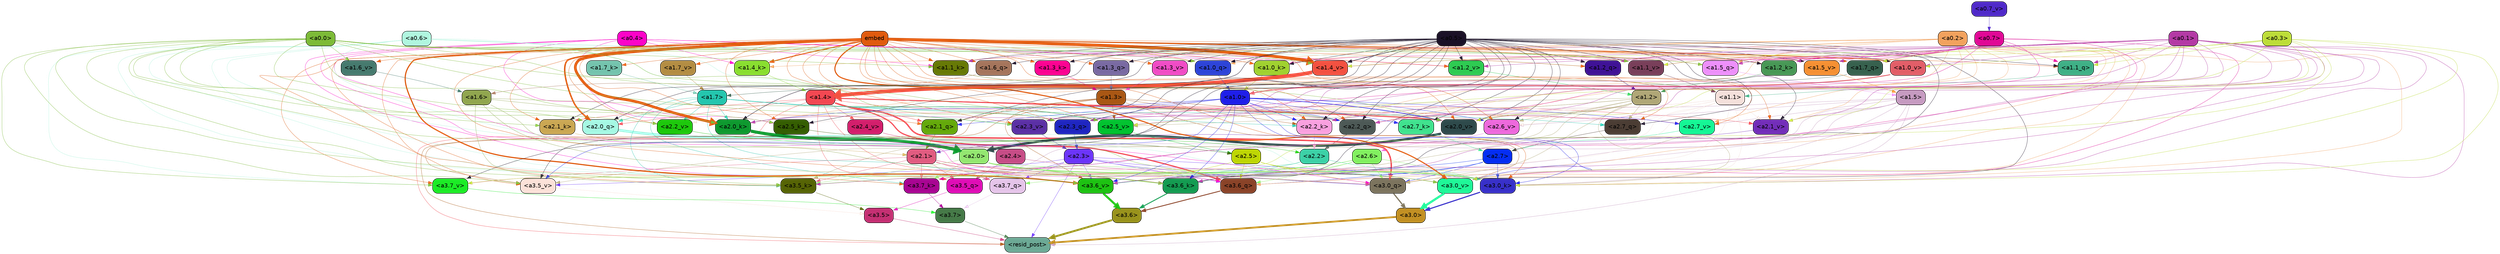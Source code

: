 strict digraph "" {
	graph [bgcolor=transparent,
		layout=dot,
		overlap=false,
		splines=true
	];
	"<a3.7>"	[color=black,
		fillcolor="#467a48",
		fontname=Helvetica,
		shape=box,
		style="filled, rounded"];
	"<resid_post>"	[color=black,
		fillcolor="#6ca995",
		fontname=Helvetica,
		shape=box,
		style="filled, rounded"];
	"<a3.7>" -> "<resid_post>"	[color="#467a48",
		penwidth=0.6239100098609924];
	"<a3.6>"	[color=black,
		fillcolor="#99931c",
		fontname=Helvetica,
		shape=box,
		style="filled, rounded"];
	"<a3.6>" -> "<resid_post>"	[color="#99931c",
		penwidth=4.569062113761902];
	"<a3.5>"	[color=black,
		fillcolor="#c53073",
		fontname=Helvetica,
		shape=box,
		style="filled, rounded"];
	"<a3.5>" -> "<resid_post>"	[color="#c53073",
		penwidth=0.6];
	"<a3.0>"	[color=black,
		fillcolor="#c29023",
		fontname=Helvetica,
		shape=box,
		style="filled, rounded"];
	"<a3.0>" -> "<resid_post>"	[color="#c29023",
		penwidth=4.283544182777405];
	"<a2.3>"	[color=black,
		fillcolor="#6c35fb",
		fontname=Helvetica,
		shape=box,
		style="filled, rounded"];
	"<a2.3>" -> "<resid_post>"	[color="#6c35fb",
		penwidth=0.6];
	"<a3.7_q>"	[color=black,
		fillcolor="#e5c4e9",
		fontname=Helvetica,
		shape=box,
		style="filled, rounded"];
	"<a2.3>" -> "<a3.7_q>"	[color="#6c35fb",
		penwidth=0.6];
	"<a3.6_q>"	[color=black,
		fillcolor="#8a4328",
		fontname=Helvetica,
		shape=box,
		style="filled, rounded"];
	"<a2.3>" -> "<a3.6_q>"	[color="#6c35fb",
		penwidth=0.6];
	"<a3.5_q>"	[color=black,
		fillcolor="#df0db6",
		fontname=Helvetica,
		shape=box,
		style="filled, rounded"];
	"<a2.3>" -> "<a3.5_q>"	[color="#6c35fb",
		penwidth=0.6];
	"<a3.0_q>"	[color=black,
		fillcolor="#7c745e",
		fontname=Helvetica,
		shape=box,
		style="filled, rounded"];
	"<a2.3>" -> "<a3.0_q>"	[color="#6c35fb",
		penwidth=0.6];
	"<a3.0_k>"	[color=black,
		fillcolor="#3830c9",
		fontname=Helvetica,
		shape=box,
		style="filled, rounded"];
	"<a2.3>" -> "<a3.0_k>"	[color="#6c35fb",
		penwidth=0.6];
	"<a3.6_v>"	[color=black,
		fillcolor="#1dc212",
		fontname=Helvetica,
		shape=box,
		style="filled, rounded"];
	"<a2.3>" -> "<a3.6_v>"	[color="#6c35fb",
		penwidth=0.6];
	"<a3.5_v>"	[color=black,
		fillcolor="#fbe1d8",
		fontname=Helvetica,
		shape=box,
		style="filled, rounded"];
	"<a2.3>" -> "<a3.5_v>"	[color="#6c35fb",
		penwidth=0.6];
	"<a3.0_v>"	[color=black,
		fillcolor="#1ff798",
		fontname=Helvetica,
		shape=box,
		style="filled, rounded"];
	"<a2.3>" -> "<a3.0_v>"	[color="#6c35fb",
		penwidth=0.6];
	"<a1.5>"	[color=black,
		fillcolor="#c69bc1",
		fontname=Helvetica,
		shape=box,
		style="filled, rounded"];
	"<a1.5>" -> "<resid_post>"	[color="#c69bc1",
		penwidth=0.6];
	"<a1.5>" -> "<a3.6_q>"	[color="#c69bc1",
		penwidth=0.6];
	"<a1.5>" -> "<a3.5_q>"	[color="#c69bc1",
		penwidth=0.6];
	"<a1.5>" -> "<a3.0_q>"	[color="#c69bc1",
		penwidth=0.6];
	"<a3.6_k>"	[color=black,
		fillcolor="#149b51",
		fontname=Helvetica,
		shape=box,
		style="filled, rounded"];
	"<a1.5>" -> "<a3.6_k>"	[color="#c69bc1",
		penwidth=0.6];
	"<a1.5>" -> "<a3.0_k>"	[color="#c69bc1",
		penwidth=0.6];
	"<a2.2_q>"	[color=black,
		fillcolor="#4d5956",
		fontname=Helvetica,
		shape=box,
		style="filled, rounded"];
	"<a1.5>" -> "<a2.2_q>"	[color="#c69bc1",
		penwidth=0.6];
	"<a2.7_v>"	[color=black,
		fillcolor="#15f695",
		fontname=Helvetica,
		shape=box,
		style="filled, rounded"];
	"<a1.5>" -> "<a2.7_v>"	[color="#c69bc1",
		penwidth=0.6];
	"<a2.6_v>"	[color=black,
		fillcolor="#ed69dc",
		fontname=Helvetica,
		shape=box,
		style="filled, rounded"];
	"<a1.5>" -> "<a2.6_v>"	[color="#c69bc1",
		penwidth=0.6];
	"<a2.1_v>"	[color=black,
		fillcolor="#732eb9",
		fontname=Helvetica,
		shape=box,
		style="filled, rounded"];
	"<a1.5>" -> "<a2.1_v>"	[color="#c69bc1",
		penwidth=0.6];
	"<a1.4>"	[color=black,
		fillcolor="#f34852",
		fontname=Helvetica,
		shape=box,
		style="filled, rounded"];
	"<a1.4>" -> "<resid_post>"	[color="#f34852",
		penwidth=0.6];
	"<a1.4>" -> "<a3.7_q>"	[color="#f34852",
		penwidth=0.6];
	"<a1.4>" -> "<a3.6_q>"	[color="#f34852",
		penwidth=2.7536282539367676];
	"<a1.4>" -> "<a3.5_q>"	[color="#f34852",
		penwidth=0.6];
	"<a1.4>" -> "<a3.0_q>"	[color="#f34852",
		penwidth=3.3369133472442627];
	"<a2.3_q>"	[color=black,
		fillcolor="#1f26c1",
		fontname=Helvetica,
		shape=box,
		style="filled, rounded"];
	"<a1.4>" -> "<a2.3_q>"	[color="#f34852",
		penwidth=0.6];
	"<a1.4>" -> "<a2.2_q>"	[color="#f34852",
		penwidth=0.6];
	"<a2.1_q>"	[color=black,
		fillcolor="#64a90b",
		fontname=Helvetica,
		shape=box,
		style="filled, rounded"];
	"<a1.4>" -> "<a2.1_q>"	[color="#f34852",
		penwidth=0.6];
	"<a2.0_q>"	[color=black,
		fillcolor="#a5f8e3",
		fontname=Helvetica,
		shape=box,
		style="filled, rounded"];
	"<a1.4>" -> "<a2.0_q>"	[color="#f34852",
		penwidth=0.6];
	"<a2.1_k>"	[color=black,
		fillcolor="#caa753",
		fontname=Helvetica,
		shape=box,
		style="filled, rounded"];
	"<a1.4>" -> "<a2.1_k>"	[color="#f34852",
		penwidth=0.6];
	"<a1.4>" -> "<a2.7_v>"	[color="#f34852",
		penwidth=0.6];
	"<a1.4>" -> "<a2.6_v>"	[color="#f34852",
		penwidth=0.6];
	"<a2.5_v>"	[color=black,
		fillcolor="#02c330",
		fontname=Helvetica,
		shape=box,
		style="filled, rounded"];
	"<a1.4>" -> "<a2.5_v>"	[color="#f34852",
		penwidth=0.6];
	"<a2.4_v>"	[color=black,
		fillcolor="#d31f6c",
		fontname=Helvetica,
		shape=box,
		style="filled, rounded"];
	"<a1.4>" -> "<a2.4_v>"	[color="#f34852",
		penwidth=0.6];
	"<a1.4>" -> "<a2.1_v>"	[color="#f34852",
		penwidth=0.6];
	"<a2.0_v>"	[color=black,
		fillcolor="#2e4a4b",
		fontname=Helvetica,
		shape=box,
		style="filled, rounded"];
	"<a1.4>" -> "<a2.0_v>"	[color="#f34852",
		penwidth=2.2818827629089355];
	"<a1.3>"	[color=black,
		fillcolor="#a95714",
		fontname=Helvetica,
		shape=box,
		style="filled, rounded"];
	"<a1.3>" -> "<resid_post>"	[color="#a95714",
		penwidth=0.6];
	"<a1.3>" -> "<a3.6_v>"	[color="#a95714",
		penwidth=0.6];
	"<a1.3>" -> "<a3.5_v>"	[color="#a95714",
		penwidth=0.6];
	"<a1.3>" -> "<a3.0_v>"	[color="#a95714",
		penwidth=0.6];
	"<a1.3>" -> "<a2.2_q>"	[color="#a95714",
		penwidth=0.6];
	"<a1.3>" -> "<a2.1_q>"	[color="#a95714",
		penwidth=0.6];
	"<a2.2_k>"	[color=black,
		fillcolor="#f9a0df",
		fontname=Helvetica,
		shape=box,
		style="filled, rounded"];
	"<a1.3>" -> "<a2.2_k>"	[color="#a95714",
		penwidth=0.6];
	"<a1.3>" -> "<a2.5_v>"	[color="#a95714",
		penwidth=0.6];
	"<a3.7_q>" -> "<a3.7>"	[color="#e5c4e9",
		penwidth=0.6];
	"<a3.6_q>" -> "<a3.6>"	[color="#8a4328",
		penwidth=2.0344843566417694];
	"<a3.5_q>" -> "<a3.5>"	[color="#df0db6",
		penwidth=0.6];
	"<a3.0_q>" -> "<a3.0>"	[color="#7c745e",
		penwidth=2.863015294075012];
	"<a3.7_k>"	[color=black,
		fillcolor="#a80592",
		fontname=Helvetica,
		shape=box,
		style="filled, rounded"];
	"<a3.7_k>" -> "<a3.7>"	[color="#a80592",
		penwidth=0.6];
	"<a3.6_k>" -> "<a3.6>"	[color="#149b51",
		penwidth=2.1770318150520325];
	"<a3.5_k>"	[color=black,
		fillcolor="#566405",
		fontname=Helvetica,
		shape=box,
		style="filled, rounded"];
	"<a3.5_k>" -> "<a3.5>"	[color="#566405",
		penwidth=0.6];
	"<a3.0_k>" -> "<a3.0>"	[color="#3830c9",
		penwidth=2.6323853135108948];
	"<a3.7_v>"	[color=black,
		fillcolor="#1ceb26",
		fontname=Helvetica,
		shape=box,
		style="filled, rounded"];
	"<a3.7_v>" -> "<a3.7>"	[color="#1ceb26",
		penwidth=0.6];
	"<a3.6_v>" -> "<a3.6>"	[color="#1dc212",
		penwidth=4.972373723983765];
	"<a3.5_v>" -> "<a3.5>"	[color="#fbe1d8",
		penwidth=0.6];
	"<a3.0_v>" -> "<a3.0>"	[color="#1ff798",
		penwidth=5.1638524532318115];
	"<a2.6>"	[color=black,
		fillcolor="#82f060",
		fontname=Helvetica,
		shape=box,
		style="filled, rounded"];
	"<a2.6>" -> "<a3.7_q>"	[color="#82f060",
		penwidth=0.6];
	"<a2.6>" -> "<a3.6_q>"	[color="#82f060",
		penwidth=0.6];
	"<a2.6>" -> "<a3.0_q>"	[color="#82f060",
		penwidth=0.6];
	"<a2.6>" -> "<a3.7_k>"	[color="#82f060",
		penwidth=0.6];
	"<a2.6>" -> "<a3.6_k>"	[color="#82f060",
		penwidth=0.6];
	"<a2.6>" -> "<a3.5_k>"	[color="#82f060",
		penwidth=0.6];
	"<a2.6>" -> "<a3.0_k>"	[color="#82f060",
		penwidth=0.6];
	"<a2.1>"	[color=black,
		fillcolor="#e15c81",
		fontname=Helvetica,
		shape=box,
		style="filled, rounded"];
	"<a2.1>" -> "<a3.7_q>"	[color="#e15c81",
		penwidth=0.6];
	"<a2.1>" -> "<a3.6_q>"	[color="#e15c81",
		penwidth=0.6];
	"<a2.1>" -> "<a3.5_q>"	[color="#e15c81",
		penwidth=0.6];
	"<a2.1>" -> "<a3.0_q>"	[color="#e15c81",
		penwidth=0.6];
	"<a2.1>" -> "<a3.7_k>"	[color="#e15c81",
		penwidth=0.6];
	"<a2.1>" -> "<a3.6_k>"	[color="#e15c81",
		penwidth=0.6];
	"<a2.1>" -> "<a3.5_k>"	[color="#e15c81",
		penwidth=0.6];
	"<a2.1>" -> "<a3.0_k>"	[color="#e15c81",
		penwidth=0.6];
	"<a2.1>" -> "<a3.7_v>"	[color="#e15c81",
		penwidth=0.6];
	"<a2.1>" -> "<a3.6_v>"	[color="#e15c81",
		penwidth=0.6];
	"<a2.1>" -> "<a3.0_v>"	[color="#e15c81",
		penwidth=0.6];
	"<a2.7>"	[color=black,
		fillcolor="#052ef3",
		fontname=Helvetica,
		shape=box,
		style="filled, rounded"];
	"<a2.7>" -> "<a3.6_q>"	[color="#052ef3",
		penwidth=0.6];
	"<a2.7>" -> "<a3.0_q>"	[color="#052ef3",
		penwidth=0.6];
	"<a2.7>" -> "<a3.6_k>"	[color="#052ef3",
		penwidth=0.6];
	"<a2.7>" -> "<a3.0_k>"	[color="#052ef3",
		penwidth=0.6];
	"<a2.7>" -> "<a3.6_v>"	[color="#052ef3",
		penwidth=0.6];
	"<a2.5>"	[color=black,
		fillcolor="#bed605",
		fontname=Helvetica,
		shape=box,
		style="filled, rounded"];
	"<a2.5>" -> "<a3.6_q>"	[color="#bed605",
		penwidth=0.6];
	"<a2.5>" -> "<a3.0_q>"	[color="#bed605",
		penwidth=0.6];
	"<a2.5>" -> "<a3.0_k>"	[color="#bed605",
		penwidth=0.6];
	"<a2.5>" -> "<a3.6_v>"	[color="#bed605",
		penwidth=0.6];
	"<a2.5>" -> "<a3.0_v>"	[color="#bed605",
		penwidth=0.6];
	"<a2.0>"	[color=black,
		fillcolor="#94e771",
		fontname=Helvetica,
		shape=box,
		style="filled, rounded"];
	"<a2.0>" -> "<a3.6_q>"	[color="#94e771",
		penwidth=0.6];
	"<a2.0>" -> "<a3.0_q>"	[color="#94e771",
		penwidth=0.6];
	"<a2.0>" -> "<a3.7_k>"	[color="#94e771",
		penwidth=0.6];
	"<a2.0>" -> "<a3.6_k>"	[color="#94e771",
		penwidth=1.7047871947288513];
	"<a2.0>" -> "<a3.5_k>"	[color="#94e771",
		penwidth=0.6];
	"<a2.0>" -> "<a3.0_k>"	[color="#94e771",
		penwidth=2.239806979894638];
	"<a1.1>"	[color=black,
		fillcolor="#f4e0db",
		fontname=Helvetica,
		shape=box,
		style="filled, rounded"];
	"<a1.1>" -> "<a3.6_q>"	[color="#f4e0db",
		penwidth=0.6];
	"<a1.1>" -> "<a3.0_q>"	[color="#f4e0db",
		penwidth=0.6];
	"<a1.1>" -> "<a3.0_k>"	[color="#f4e0db",
		penwidth=0.6];
	"<a1.1>" -> "<a3.6_v>"	[color="#f4e0db",
		penwidth=0.6];
	"<a2.7_q>"	[color=black,
		fillcolor="#4b3d34",
		fontname=Helvetica,
		shape=box,
		style="filled, rounded"];
	"<a1.1>" -> "<a2.7_q>"	[color="#f4e0db",
		penwidth=0.6];
	"<a2.5_k>"	[color=black,
		fillcolor="#355e02",
		fontname=Helvetica,
		shape=box,
		style="filled, rounded"];
	"<a1.1>" -> "<a2.5_k>"	[color="#f4e0db",
		penwidth=0.6];
	"<a2.0_k>"	[color=black,
		fillcolor="#0e992f",
		fontname=Helvetica,
		shape=box,
		style="filled, rounded"];
	"<a1.1>" -> "<a2.0_k>"	[color="#f4e0db",
		penwidth=0.6];
	"<a1.1>" -> "<a2.6_v>"	[color="#f4e0db",
		penwidth=0.6];
	"<a2.2_v>"	[color=black,
		fillcolor="#1dc80c",
		fontname=Helvetica,
		shape=box,
		style="filled, rounded"];
	"<a1.1>" -> "<a2.2_v>"	[color="#f4e0db",
		penwidth=0.6];
	"<a1.1>" -> "<a2.1_v>"	[color="#f4e0db",
		penwidth=0.6];
	"<a1.1>" -> "<a2.0_v>"	[color="#f4e0db",
		penwidth=0.6];
	"<a0.4>"	[color=black,
		fillcolor="#fc03c8",
		fontname=Helvetica,
		shape=box,
		style="filled, rounded"];
	"<a0.4>" -> "<a3.6_q>"	[color="#fc03c8",
		penwidth=0.6];
	"<a0.4>" -> "<a3.0_q>"	[color="#fc03c8",
		penwidth=0.6];
	"<a0.4>" -> "<a3.6_k>"	[color="#fc03c8",
		penwidth=0.6];
	"<a0.4>" -> "<a2.5_k>"	[color="#fc03c8",
		penwidth=0.6];
	"<a0.4>" -> "<a2.0_k>"	[color="#fc03c8",
		penwidth=0.6];
	"<a1.4_k>"	[color=black,
		fillcolor="#89de30",
		fontname=Helvetica,
		shape=box,
		style="filled, rounded"];
	"<a0.4>" -> "<a1.4_k>"	[color="#fc03c8",
		penwidth=0.6];
	"<a1.1_k>"	[color=black,
		fillcolor="#677906",
		fontname=Helvetica,
		shape=box,
		style="filled, rounded"];
	"<a0.4>" -> "<a1.1_k>"	[color="#fc03c8",
		penwidth=0.6];
	"<a1.0_k>"	[color=black,
		fillcolor="#a0d130",
		fontname=Helvetica,
		shape=box,
		style="filled, rounded"];
	"<a0.4>" -> "<a1.0_k>"	[color="#fc03c8",
		penwidth=0.6];
	"<a1.4_v>"	[color=black,
		fillcolor="#f35141",
		fontname=Helvetica,
		shape=box,
		style="filled, rounded"];
	"<a0.4>" -> "<a1.4_v>"	[color="#fc03c8",
		penwidth=0.6];
	"<a1.2_v>"	[color=black,
		fillcolor="#2ecb52",
		fontname=Helvetica,
		shape=box,
		style="filled, rounded"];
	"<a0.4>" -> "<a1.2_v>"	[color="#fc03c8",
		penwidth=0.6];
	"<a0.2>"	[color=black,
		fillcolor="#f2a25e",
		fontname=Helvetica,
		shape=box,
		style="filled, rounded"];
	"<a0.2>" -> "<a3.6_q>"	[color="#f2a25e",
		penwidth=0.6];
	"<a0.2>" -> "<a3.0_q>"	[color="#f2a25e",
		penwidth=0.6];
	"<a0.2>" -> "<a3.6_k>"	[color="#f2a25e",
		penwidth=0.6];
	"<a0.2>" -> "<a3.0_k>"	[color="#f2a25e",
		penwidth=0.6];
	"<a0.2>" -> "<a2.2_q>"	[color="#f2a25e",
		penwidth=0.6];
	"<a0.2>" -> "<a2.2_k>"	[color="#f2a25e",
		penwidth=0.6];
	"<a0.2>" -> "<a2.0_k>"	[color="#f2a25e",
		penwidth=0.6];
	"<a0.2>" -> "<a2.7_v>"	[color="#f2a25e",
		penwidth=0.6];
	"<a0.2>" -> "<a2.1_v>"	[color="#f2a25e",
		penwidth=0.6];
	"<a0.2>" -> "<a2.0_v>"	[color="#f2a25e",
		penwidth=0.6];
	"<a1.5_q>"	[color=black,
		fillcolor="#ed8ffa",
		fontname=Helvetica,
		shape=box,
		style="filled, rounded"];
	"<a0.2>" -> "<a1.5_q>"	[color="#f2a25e",
		penwidth=0.6];
	"<a1.2_q>"	[color=black,
		fillcolor="#3f1296",
		fontname=Helvetica,
		shape=box,
		style="filled, rounded"];
	"<a0.2>" -> "<a1.2_q>"	[color="#f2a25e",
		penwidth=0.6];
	"<a1.0_q>"	[color=black,
		fillcolor="#2d44d8",
		fontname=Helvetica,
		shape=box,
		style="filled, rounded"];
	"<a0.2>" -> "<a1.0_q>"	[color="#f2a25e",
		penwidth=0.6];
	"<a0.2>" -> "<a1.4_k>"	[color="#f2a25e",
		penwidth=0.6];
	"<a0.2>" -> "<a1.0_k>"	[color="#f2a25e",
		penwidth=0.6];
	"<a0.2>" -> "<a1.4_v>"	[color="#f2a25e",
		penwidth=0.6];
	"<a2.4>"	[color=black,
		fillcolor="#c74d87",
		fontname=Helvetica,
		shape=box,
		style="filled, rounded"];
	"<a2.4>" -> "<a3.5_q>"	[color="#c74d87",
		penwidth=0.6];
	"<a2.4>" -> "<a3.0_q>"	[color="#c74d87",
		penwidth=0.6];
	"<a1.2>"	[color=black,
		fillcolor="#b0a777",
		fontname=Helvetica,
		shape=box,
		style="filled, rounded"];
	"<a1.2>" -> "<a3.0_q>"	[color="#b0a777",
		penwidth=0.6];
	"<a1.2>" -> "<a3.6_k>"	[color="#b0a777",
		penwidth=0.6];
	"<a1.2>" -> "<a3.5_k>"	[color="#b0a777",
		penwidth=0.6];
	"<a1.2>" -> "<a3.0_k>"	[color="#b0a777",
		penwidth=0.6];
	"<a1.2>" -> "<a3.5_v>"	[color="#b0a777",
		penwidth=0.6];
	"<a1.2>" -> "<a2.7_q>"	[color="#b0a777",
		penwidth=0.6];
	"<a1.2>" -> "<a2.2_q>"	[color="#b0a777",
		penwidth=0.6];
	"<a1.2>" -> "<a2.2_k>"	[color="#b0a777",
		penwidth=0.6];
	"<a1.2>" -> "<a2.6_v>"	[color="#b0a777",
		penwidth=0.6];
	"<a1.2>" -> "<a2.5_v>"	[color="#b0a777",
		penwidth=0.6];
	"<a2.3_v>"	[color=black,
		fillcolor="#5b30a5",
		fontname=Helvetica,
		shape=box,
		style="filled, rounded"];
	"<a1.2>" -> "<a2.3_v>"	[color="#b0a777",
		penwidth=0.6];
	"<a1.2>" -> "<a2.0_v>"	[color="#b0a777",
		penwidth=0.6];
	"<a1.7>"	[color=black,
		fillcolor="#24c6ae",
		fontname=Helvetica,
		shape=box,
		style="filled, rounded"];
	"<a1.7>" -> "<a3.7_k>"	[color="#24c6ae",
		penwidth=0.6];
	"<a1.7>" -> "<a3.5_k>"	[color="#24c6ae",
		penwidth=0.6];
	"<a1.7>" -> "<a3.6_v>"	[color="#24c6ae",
		penwidth=0.6];
	"<a1.7>" -> "<a2.7_q>"	[color="#24c6ae",
		penwidth=0.6];
	"<a1.7>" -> "<a2.2_q>"	[color="#24c6ae",
		penwidth=0.6];
	"<a1.7>" -> "<a2.0_q>"	[color="#24c6ae",
		penwidth=0.6];
	"<a1.7>" -> "<a2.2_k>"	[color="#24c6ae",
		penwidth=0.6];
	"<a1.7>" -> "<a2.0_k>"	[color="#24c6ae",
		penwidth=0.6];
	"<a1.7>" -> "<a2.5_v>"	[color="#24c6ae",
		penwidth=0.6];
	"<a1.7>" -> "<a2.3_v>"	[color="#24c6ae",
		penwidth=0.6];
	"<a1.7>" -> "<a2.2_v>"	[color="#24c6ae",
		penwidth=0.6];
	"<a0.7>"	[color=black,
		fillcolor="#e10996",
		fontname=Helvetica,
		shape=box,
		style="filled, rounded"];
	"<a0.7>" -> "<a3.7_k>"	[color="#e10996",
		penwidth=0.6];
	"<a0.7>" -> "<a3.0_v>"	[color="#e10996",
		penwidth=0.6];
	"<a0.7>" -> "<a2.3_q>"	[color="#e10996",
		penwidth=0.6];
	"<a0.7>" -> "<a2.2_q>"	[color="#e10996",
		penwidth=0.6];
	"<a1.7_q>"	[color=black,
		fillcolor="#37614e",
		fontname=Helvetica,
		shape=box,
		style="filled, rounded"];
	"<a0.7>" -> "<a1.7_q>"	[color="#e10996",
		penwidth=0.6];
	"<a0.7>" -> "<a1.5_q>"	[color="#e10996",
		penwidth=0.6];
	"<a1.1_q>"	[color=black,
		fillcolor="#3fb086",
		fontname=Helvetica,
		shape=box,
		style="filled, rounded"];
	"<a0.7>" -> "<a1.1_q>"	[color="#e10996",
		penwidth=0.6];
	"<a1.2_k>"	[color=black,
		fillcolor="#489856",
		fontname=Helvetica,
		shape=box,
		style="filled, rounded"];
	"<a0.7>" -> "<a1.2_k>"	[color="#e10996",
		penwidth=0.6];
	"<a0.7>" -> "<a1.0_k>"	[color="#e10996",
		penwidth=0.6];
	"<a0.7>" -> "<a1.4_v>"	[color="#e10996",
		penwidth=0.6];
	"<a1.1_v>"	[color=black,
		fillcolor="#793f5a",
		fontname=Helvetica,
		shape=box,
		style="filled, rounded"];
	"<a0.7>" -> "<a1.1_v>"	[color="#e10996",
		penwidth=0.6];
	"<a0.6>"	[color=black,
		fillcolor="#b0f6df",
		fontname=Helvetica,
		shape=box,
		style="filled, rounded"];
	"<a0.6>" -> "<a3.7_k>"	[color="#b0f6df",
		penwidth=0.6];
	"<a0.6>" -> "<a3.6_k>"	[color="#b0f6df",
		penwidth=0.6];
	"<a0.6>" -> "<a3.0_k>"	[color="#b0f6df",
		penwidth=0.6];
	"<a0.6>" -> "<a3.7_v>"	[color="#b0f6df",
		penwidth=0.6];
	"<a0.6>" -> "<a3.6_v>"	[color="#b0f6df",
		penwidth=0.6];
	"<a0.6>" -> "<a3.0_v>"	[color="#b0f6df",
		penwidth=0.6];
	"<a0.6>" -> "<a2.3_q>"	[color="#b0f6df",
		penwidth=0.6];
	"<a0.6>" -> "<a2.2_q>"	[color="#b0f6df",
		penwidth=0.6];
	"<a0.6>" -> "<a1.5_q>"	[color="#b0f6df",
		penwidth=0.6];
	"<a0.6>" -> "<a1.2_q>"	[color="#b0f6df",
		penwidth=0.6];
	"<a0.6>" -> "<a1.0_k>"	[color="#b0f6df",
		penwidth=0.6];
	"<a0.6>" -> "<a1.4_v>"	[color="#b0f6df",
		penwidth=0.6];
	embed	[color=black,
		fillcolor="#e05b0f",
		fontname=Helvetica,
		shape=box,
		style="filled, rounded"];
	embed -> "<a3.7_k>"	[color="#e05b0f",
		penwidth=0.6];
	embed -> "<a3.6_k>"	[color="#e05b0f",
		penwidth=0.6];
	embed -> "<a3.5_k>"	[color="#e05b0f",
		penwidth=0.6];
	embed -> "<a3.0_k>"	[color="#e05b0f",
		penwidth=0.6];
	embed -> "<a3.7_v>"	[color="#e05b0f",
		penwidth=0.6];
	embed -> "<a3.6_v>"	[color="#e05b0f",
		penwidth=2.7369276881217957];
	embed -> "<a3.5_v>"	[color="#e05b0f",
		penwidth=0.6];
	embed -> "<a3.0_v>"	[color="#e05b0f",
		penwidth=2.5778204202651978];
	embed -> "<a2.7_q>"	[color="#e05b0f",
		penwidth=0.6];
	embed -> "<a2.3_q>"	[color="#e05b0f",
		penwidth=0.6];
	embed -> "<a2.2_q>"	[color="#e05b0f",
		penwidth=0.6];
	embed -> "<a2.1_q>"	[color="#e05b0f",
		penwidth=0.6];
	embed -> "<a2.0_q>"	[color="#e05b0f",
		penwidth=3.459219217300415];
	embed -> "<a2.5_k>"	[color="#e05b0f",
		penwidth=0.6];
	embed -> "<a2.2_k>"	[color="#e05b0f",
		penwidth=0.6363201141357422];
	embed -> "<a2.1_k>"	[color="#e05b0f",
		penwidth=0.6];
	embed -> "<a2.0_k>"	[color="#e05b0f",
		penwidth=6.407642982900143];
	embed -> "<a2.7_v>"	[color="#e05b0f",
		penwidth=0.6];
	embed -> "<a2.6_v>"	[color="#e05b0f",
		penwidth=0.6];
	embed -> "<a2.5_v>"	[color="#e05b0f",
		penwidth=0.6];
	embed -> "<a2.3_v>"	[color="#e05b0f",
		penwidth=0.6];
	embed -> "<a2.2_v>"	[color="#e05b0f",
		penwidth=0.6175012588500977];
	embed -> "<a2.1_v>"	[color="#e05b0f",
		penwidth=0.6];
	embed -> "<a2.0_v>"	[color="#e05b0f",
		penwidth=0.6];
	embed -> "<a1.7_q>"	[color="#e05b0f",
		penwidth=0.6];
	"<a1.6_q>"	[color=black,
		fillcolor="#a5755c",
		fontname=Helvetica,
		shape=box,
		style="filled, rounded"];
	embed -> "<a1.6_q>"	[color="#e05b0f",
		penwidth=0.6];
	embed -> "<a1.5_q>"	[color="#e05b0f",
		penwidth=0.6186923980712891];
	"<a1.3_q>"	[color=black,
		fillcolor="#796aa2",
		fontname=Helvetica,
		shape=box,
		style="filled, rounded"];
	embed -> "<a1.3_q>"	[color="#e05b0f",
		penwidth=0.6];
	embed -> "<a1.2_q>"	[color="#e05b0f",
		penwidth=0.6];
	embed -> "<a1.1_q>"	[color="#e05b0f",
		penwidth=0.6];
	embed -> "<a1.0_q>"	[color="#e05b0f",
		penwidth=0.6];
	"<a1.7_k>"	[color=black,
		fillcolor="#74c3ad",
		fontname=Helvetica,
		shape=box,
		style="filled, rounded"];
	embed -> "<a1.7_k>"	[color="#e05b0f",
		penwidth=0.6];
	embed -> "<a1.4_k>"	[color="#e05b0f",
		penwidth=2.1454997062683105];
	"<a1.3_k>"	[color=black,
		fillcolor="#fb0391",
		fontname=Helvetica,
		shape=box,
		style="filled, rounded"];
	embed -> "<a1.3_k>"	[color="#e05b0f",
		penwidth=0.6];
	embed -> "<a1.2_k>"	[color="#e05b0f",
		penwidth=0.6];
	embed -> "<a1.1_k>"	[color="#e05b0f",
		penwidth=0.6];
	embed -> "<a1.0_k>"	[color="#e05b0f",
		penwidth=0.6];
	"<a1.7_v>"	[color=black,
		fillcolor="#b38d43",
		fontname=Helvetica,
		shape=box,
		style="filled, rounded"];
	embed -> "<a1.7_v>"	[color="#e05b0f",
		penwidth=0.6];
	"<a1.6_v>"	[color=black,
		fillcolor="#467a6e",
		fontname=Helvetica,
		shape=box,
		style="filled, rounded"];
	embed -> "<a1.6_v>"	[color="#e05b0f",
		penwidth=0.6];
	"<a1.5_v>"	[color=black,
		fillcolor="#f59033",
		fontname=Helvetica,
		shape=box,
		style="filled, rounded"];
	embed -> "<a1.5_v>"	[color="#e05b0f",
		penwidth=0.6];
	embed -> "<a1.4_v>"	[color="#e05b0f",
		penwidth=6.860090345144272];
	"<a1.3_v>"	[color=black,
		fillcolor="#f04cc5",
		fontname=Helvetica,
		shape=box,
		style="filled, rounded"];
	embed -> "<a1.3_v>"	[color="#e05b0f",
		penwidth=0.6];
	embed -> "<a1.2_v>"	[color="#e05b0f",
		penwidth=0.6];
	embed -> "<a1.1_v>"	[color="#e05b0f",
		penwidth=0.6];
	"<a1.0_v>"	[color=black,
		fillcolor="#e25e68",
		fontname=Helvetica,
		shape=box,
		style="filled, rounded"];
	embed -> "<a1.0_v>"	[color="#e05b0f",
		penwidth=1.2940821647644043];
	"<a2.2>"	[color=black,
		fillcolor="#3dd1a7",
		fontname=Helvetica,
		shape=box,
		style="filled, rounded"];
	"<a2.2>" -> "<a3.6_k>"	[color="#3dd1a7",
		penwidth=0.6];
	"<a2.2>" -> "<a3.0_k>"	[color="#3dd1a7",
		penwidth=0.6];
	"<a2.2>" -> "<a3.6_v>"	[color="#3dd1a7",
		penwidth=0.6];
	"<a1.6>"	[color=black,
		fillcolor="#91a64f",
		fontname=Helvetica,
		shape=box,
		style="filled, rounded"];
	"<a1.6>" -> "<a3.6_k>"	[color="#91a64f",
		penwidth=0.6];
	"<a1.6>" -> "<a3.5_k>"	[color="#91a64f",
		penwidth=0.6];
	"<a1.6>" -> "<a3.6_v>"	[color="#91a64f",
		penwidth=0.6];
	"<a1.6>" -> "<a2.0_k>"	[color="#91a64f",
		penwidth=0.6];
	"<a1.6>" -> "<a2.0_v>"	[color="#91a64f",
		penwidth=0.6];
	"<a1.0>"	[color=black,
		fillcolor="#1f1fe9",
		fontname=Helvetica,
		shape=box,
		style="filled, rounded"];
	"<a1.0>" -> "<a3.6_k>"	[color="#1f1fe9",
		penwidth=0.6];
	"<a1.0>" -> "<a3.0_k>"	[color="#1f1fe9",
		penwidth=0.6];
	"<a1.0>" -> "<a3.6_v>"	[color="#1f1fe9",
		penwidth=0.6];
	"<a1.0>" -> "<a3.5_v>"	[color="#1f1fe9",
		penwidth=0.6];
	"<a1.0>" -> "<a3.0_v>"	[color="#1f1fe9",
		penwidth=0.6];
	"<a1.0>" -> "<a2.3_q>"	[color="#1f1fe9",
		penwidth=0.6];
	"<a1.0>" -> "<a2.2_q>"	[color="#1f1fe9",
		penwidth=0.6];
	"<a1.0>" -> "<a2.1_q>"	[color="#1f1fe9",
		penwidth=0.6];
	"<a2.7_k>"	[color=black,
		fillcolor="#40e28e",
		fontname=Helvetica,
		shape=box,
		style="filled, rounded"];
	"<a1.0>" -> "<a2.7_k>"	[color="#1f1fe9",
		penwidth=0.6];
	"<a1.0>" -> "<a2.2_k>"	[color="#1f1fe9",
		penwidth=0.6];
	"<a1.0>" -> "<a2.0_k>"	[color="#1f1fe9",
		penwidth=0.6];
	"<a1.0>" -> "<a2.7_v>"	[color="#1f1fe9",
		penwidth=0.6];
	"<a1.0>" -> "<a2.6_v>"	[color="#1f1fe9",
		penwidth=0.6];
	"<a1.0>" -> "<a2.0_v>"	[color="#1f1fe9",
		penwidth=1.2978954315185547];
	"<a0.5>"	[color=black,
		fillcolor="#1b1127",
		fontname=Helvetica,
		shape=box,
		style="filled, rounded"];
	"<a0.5>" -> "<a3.6_k>"	[color="#1b1127",
		penwidth=0.6];
	"<a0.5>" -> "<a3.7_v>"	[color="#1b1127",
		penwidth=0.6];
	"<a0.5>" -> "<a3.6_v>"	[color="#1b1127",
		penwidth=0.6];
	"<a0.5>" -> "<a3.5_v>"	[color="#1b1127",
		penwidth=0.6];
	"<a0.5>" -> "<a3.0_v>"	[color="#1b1127",
		penwidth=0.6];
	"<a0.5>" -> "<a2.7_q>"	[color="#1b1127",
		penwidth=0.6];
	"<a0.5>" -> "<a2.3_q>"	[color="#1b1127",
		penwidth=0.6];
	"<a0.5>" -> "<a2.2_q>"	[color="#1b1127",
		penwidth=0.6];
	"<a0.5>" -> "<a2.1_q>"	[color="#1b1127",
		penwidth=0.6];
	"<a0.5>" -> "<a2.0_q>"	[color="#1b1127",
		penwidth=0.6];
	"<a0.5>" -> "<a2.7_k>"	[color="#1b1127",
		penwidth=0.6];
	"<a0.5>" -> "<a2.5_k>"	[color="#1b1127",
		penwidth=0.6];
	"<a0.5>" -> "<a2.2_k>"	[color="#1b1127",
		penwidth=0.6];
	"<a0.5>" -> "<a2.1_k>"	[color="#1b1127",
		penwidth=0.6];
	"<a0.5>" -> "<a2.0_k>"	[color="#1b1127",
		penwidth=0.7721366882324219];
	"<a0.5>" -> "<a2.6_v>"	[color="#1b1127",
		penwidth=0.6];
	"<a0.5>" -> "<a2.3_v>"	[color="#1b1127",
		penwidth=0.6];
	"<a0.5>" -> "<a2.1_v>"	[color="#1b1127",
		penwidth=0.6];
	"<a0.5>" -> "<a2.0_v>"	[color="#1b1127",
		penwidth=0.6];
	"<a0.5>" -> "<a1.6_q>"	[color="#1b1127",
		penwidth=0.6];
	"<a0.5>" -> "<a1.3_q>"	[color="#1b1127",
		penwidth=0.6];
	"<a0.5>" -> "<a1.2_q>"	[color="#1b1127",
		penwidth=0.6];
	"<a0.5>" -> "<a1.1_q>"	[color="#1b1127",
		penwidth=0.6];
	"<a0.5>" -> "<a1.0_q>"	[color="#1b1127",
		penwidth=0.6];
	"<a0.5>" -> "<a1.3_k>"	[color="#1b1127",
		penwidth=0.6];
	"<a0.5>" -> "<a1.2_k>"	[color="#1b1127",
		penwidth=0.6];
	"<a0.5>" -> "<a1.1_k>"	[color="#1b1127",
		penwidth=0.6];
	"<a0.5>" -> "<a1.0_k>"	[color="#1b1127",
		penwidth=0.6];
	"<a0.5>" -> "<a1.5_v>"	[color="#1b1127",
		penwidth=0.6];
	"<a0.5>" -> "<a1.4_v>"	[color="#1b1127",
		penwidth=1.0206317901611328];
	"<a0.5>" -> "<a1.3_v>"	[color="#1b1127",
		penwidth=0.6];
	"<a0.5>" -> "<a1.2_v>"	[color="#1b1127",
		penwidth=0.6];
	"<a0.5>" -> "<a1.1_v>"	[color="#1b1127",
		penwidth=0.6];
	"<a0.5>" -> "<a1.0_v>"	[color="#1b1127",
		penwidth=0.6];
	"<a0.1>"	[color=black,
		fillcolor="#b43aa5",
		fontname=Helvetica,
		shape=box,
		style="filled, rounded"];
	"<a0.1>" -> "<a3.6_k>"	[color="#b43aa5",
		penwidth=0.6];
	"<a0.1>" -> "<a3.5_k>"	[color="#b43aa5",
		penwidth=0.6];
	"<a0.1>" -> "<a3.0_k>"	[color="#b43aa5",
		penwidth=0.6];
	"<a0.1>" -> "<a3.6_v>"	[color="#b43aa5",
		penwidth=0.6];
	"<a0.1>" -> "<a3.0_v>"	[color="#b43aa5",
		penwidth=0.6];
	"<a0.1>" -> "<a2.3_q>"	[color="#b43aa5",
		penwidth=0.6];
	"<a0.1>" -> "<a2.2_q>"	[color="#b43aa5",
		penwidth=0.6];
	"<a0.1>" -> "<a2.2_k>"	[color="#b43aa5",
		penwidth=0.6];
	"<a0.1>" -> "<a2.0_k>"	[color="#b43aa5",
		penwidth=0.6];
	"<a0.1>" -> "<a2.5_v>"	[color="#b43aa5",
		penwidth=0.6];
	"<a0.1>" -> "<a2.3_v>"	[color="#b43aa5",
		penwidth=0.6];
	"<a0.1>" -> "<a2.1_v>"	[color="#b43aa5",
		penwidth=0.6];
	"<a0.1>" -> "<a2.0_v>"	[color="#b43aa5",
		penwidth=0.6];
	"<a0.1>" -> "<a1.5_q>"	[color="#b43aa5",
		penwidth=0.6];
	"<a0.1>" -> "<a1.2_q>"	[color="#b43aa5",
		penwidth=0.6];
	"<a0.1>" -> "<a1.1_q>"	[color="#b43aa5",
		penwidth=0.6];
	"<a0.1>" -> "<a1.2_k>"	[color="#b43aa5",
		penwidth=0.6];
	"<a0.1>" -> "<a1.1_k>"	[color="#b43aa5",
		penwidth=0.6];
	"<a0.1>" -> "<a1.5_v>"	[color="#b43aa5",
		penwidth=0.6];
	"<a0.1>" -> "<a1.4_v>"	[color="#b43aa5",
		penwidth=0.6];
	"<a0.1>" -> "<a1.2_v>"	[color="#b43aa5",
		penwidth=0.6];
	"<a0.1>" -> "<a1.0_v>"	[color="#b43aa5",
		penwidth=0.6];
	"<a0.0>"	[color=black,
		fillcolor="#7dbb38",
		fontname=Helvetica,
		shape=box,
		style="filled, rounded"];
	"<a0.0>" -> "<a3.5_k>"	[color="#7dbb38",
		penwidth=0.6];
	"<a0.0>" -> "<a3.7_v>"	[color="#7dbb38",
		penwidth=0.6];
	"<a0.0>" -> "<a3.6_v>"	[color="#7dbb38",
		penwidth=0.6];
	"<a0.0>" -> "<a3.5_v>"	[color="#7dbb38",
		penwidth=0.6];
	"<a0.0>" -> "<a3.0_v>"	[color="#7dbb38",
		penwidth=0.6];
	"<a0.0>" -> "<a2.3_q>"	[color="#7dbb38",
		penwidth=0.6];
	"<a0.0>" -> "<a2.0_q>"	[color="#7dbb38",
		penwidth=0.6];
	"<a0.0>" -> "<a2.5_k>"	[color="#7dbb38",
		penwidth=0.6];
	"<a0.0>" -> "<a2.1_k>"	[color="#7dbb38",
		penwidth=0.6];
	"<a0.0>" -> "<a2.0_k>"	[color="#7dbb38",
		penwidth=0.6];
	"<a0.0>" -> "<a2.5_v>"	[color="#7dbb38",
		penwidth=0.6];
	"<a0.0>" -> "<a2.3_v>"	[color="#7dbb38",
		penwidth=0.6];
	"<a0.0>" -> "<a2.2_v>"	[color="#7dbb38",
		penwidth=0.6];
	"<a0.0>" -> "<a2.0_v>"	[color="#7dbb38",
		penwidth=0.6];
	"<a0.0>" -> "<a1.5_q>"	[color="#7dbb38",
		penwidth=0.6];
	"<a0.0>" -> "<a1.0_q>"	[color="#7dbb38",
		penwidth=0.6];
	"<a0.0>" -> "<a1.1_k>"	[color="#7dbb38",
		penwidth=0.6];
	"<a0.0>" -> "<a1.6_v>"	[color="#7dbb38",
		penwidth=0.6];
	"<a0.0>" -> "<a1.4_v>"	[color="#7dbb38",
		penwidth=0.6];
	"<a0.0>" -> "<a1.1_v>"	[color="#7dbb38",
		penwidth=0.6];
	"<a0.3>"	[color=black,
		fillcolor="#bddd39",
		fontname=Helvetica,
		shape=box,
		style="filled, rounded"];
	"<a0.3>" -> "<a3.0_k>"	[color="#bddd39",
		penwidth=0.6];
	"<a0.3>" -> "<a3.7_v>"	[color="#bddd39",
		penwidth=0.6];
	"<a0.3>" -> "<a3.0_v>"	[color="#bddd39",
		penwidth=0.6];
	"<a0.3>" -> "<a2.5_v>"	[color="#bddd39",
		penwidth=0.6];
	"<a0.3>" -> "<a2.1_v>"	[color="#bddd39",
		penwidth=0.6];
	"<a0.3>" -> "<a2.0_v>"	[color="#bddd39",
		penwidth=0.6];
	"<a0.3>" -> "<a1.7_q>"	[color="#bddd39",
		penwidth=0.6];
	"<a0.3>" -> "<a1.1_q>"	[color="#bddd39",
		penwidth=0.6];
	"<a0.3>" -> "<a1.4_v>"	[color="#bddd39",
		penwidth=0.6];
	"<a0.3>" -> "<a1.1_v>"	[color="#bddd39",
		penwidth=0.6];
	"<a0.3>" -> "<a1.0_v>"	[color="#bddd39",
		penwidth=0.6];
	"<a2.7_q>" -> "<a2.7>"	[color="#4b3d34",
		penwidth=0.6];
	"<a2.3_q>" -> "<a2.3>"	[color="#1f26c1",
		penwidth=0.6];
	"<a2.2_q>" -> "<a2.2>"	[color="#4d5956",
		penwidth=0.7441773414611816];
	"<a2.1_q>" -> "<a2.1>"	[color="#64a90b",
		penwidth=0.6];
	"<a2.0_q>" -> "<a2.0>"	[color="#a5f8e3",
		penwidth=6.422367453575134];
	"<a2.7_k>" -> "<a2.7>"	[color="#40e28e",
		penwidth=0.6];
	"<a2.5_k>" -> "<a2.5>"	[color="#355e02",
		penwidth=0.6];
	"<a2.2_k>" -> "<a2.2>"	[color="#f9a0df",
		penwidth=0.8810110092163086];
	"<a2.1_k>" -> "<a2.1>"	[color="#caa753",
		penwidth=0.6];
	"<a2.0_k>" -> "<a2.0>"	[color="#0e992f",
		penwidth=7.398894429206848];
	"<a2.7_v>" -> "<a2.7>"	[color="#15f695",
		penwidth=0.6];
	"<a2.6_v>" -> "<a2.6>"	[color="#ed69dc",
		penwidth=0.6];
	"<a2.5_v>" -> "<a2.5>"	[color="#02c330",
		penwidth=0.6];
	"<a2.4_v>" -> "<a2.4>"	[color="#d31f6c",
		penwidth=0.6];
	"<a2.3_v>" -> "<a2.3>"	[color="#5b30a5",
		penwidth=0.6];
	"<a2.2_v>" -> "<a2.2>"	[color="#1dc80c",
		penwidth=0.6];
	"<a2.1_v>" -> "<a2.1>"	[color="#732eb9",
		penwidth=0.6];
	"<a2.0_v>" -> "<a2.0>"	[color="#2e4a4b",
		penwidth=5.395828627049923];
	"<a1.7_q>" -> "<a1.7>"	[color="#37614e",
		penwidth=0.6];
	"<a1.6_q>" -> "<a1.6>"	[color="#a5755c",
		penwidth=0.6];
	"<a1.5_q>" -> "<a1.5>"	[color="#ed8ffa",
		penwidth=0.6];
	"<a1.3_q>" -> "<a1.3>"	[color="#796aa2",
		penwidth=0.6];
	"<a1.2_q>" -> "<a1.2>"	[color="#3f1296",
		penwidth=0.6];
	"<a1.1_q>" -> "<a1.1>"	[color="#3fb086",
		penwidth=0.6];
	"<a1.0_q>" -> "<a1.0>"	[color="#2d44d8",
		penwidth=0.6];
	"<a1.7_k>" -> "<a1.7>"	[color="#74c3ad",
		penwidth=0.6];
	"<a1.4_k>" -> "<a1.4>"	[color="#89de30",
		penwidth=0.6];
	"<a1.3_k>" -> "<a1.3>"	[color="#fb0391",
		penwidth=0.6];
	"<a1.2_k>" -> "<a1.2>"	[color="#489856",
		penwidth=0.6];
	"<a1.1_k>" -> "<a1.1>"	[color="#677906",
		penwidth=0.6];
	"<a1.0_k>" -> "<a1.0>"	[color="#a0d130",
		penwidth=0.6];
	"<a1.7_v>" -> "<a1.7>"	[color="#b38d43",
		penwidth=0.6];
	"<a1.6_v>" -> "<a1.6>"	[color="#467a6e",
		penwidth=0.6];
	"<a1.5_v>" -> "<a1.5>"	[color="#f59033",
		penwidth=0.6];
	"<a1.4_v>" -> "<a1.4>"	[color="#f35141",
		penwidth=8.774570226669312];
	"<a1.3_v>" -> "<a1.3>"	[color="#f04cc5",
		penwidth=0.6];
	"<a1.2_v>" -> "<a1.2>"	[color="#2ecb52",
		penwidth=0.6];
	"<a1.1_v>" -> "<a1.1>"	[color="#793f5a",
		penwidth=0.6];
	"<a1.0_v>" -> "<a1.0>"	[color="#e25e68",
		penwidth=2.0497570037841797];
	"<a0.7_v>"	[color=black,
		fillcolor="#4f29c9",
		fontname=Helvetica,
		shape=box,
		style="filled, rounded"];
	"<a0.7_v>" -> "<a0.7>"	[color="#4f29c9",
		penwidth=0.6];
}
